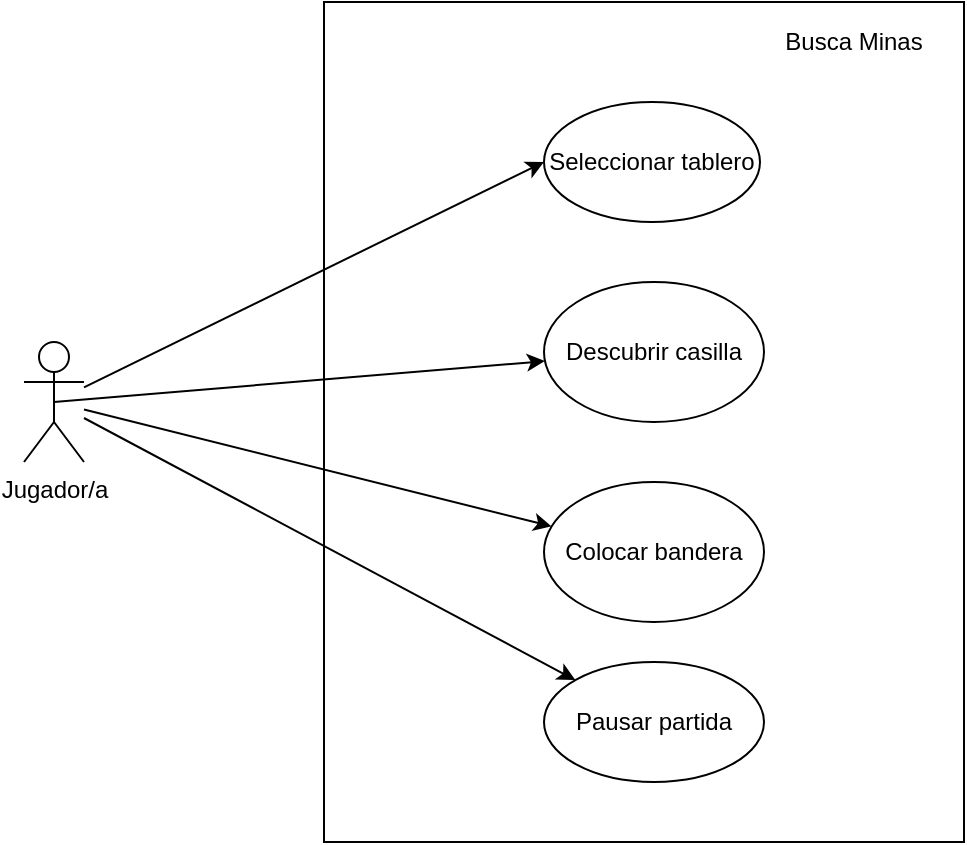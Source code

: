 <mxfile version="15.2.9" type="github">
  <diagram id="0J29SXEDrfdCCu9A4Jwd" name="Page-1">
    <mxGraphModel dx="1422" dy="746" grid="1" gridSize="10" guides="1" tooltips="1" connect="1" arrows="1" fold="1" page="1" pageScale="1" pageWidth="827" pageHeight="1169" math="0" shadow="0">
      <root>
        <mxCell id="0" />
        <mxCell id="1" parent="0" />
        <mxCell id="GdfN9jX6rAno2gfqHbO2-1" value="Jugador/a" style="shape=umlActor;verticalLabelPosition=bottom;verticalAlign=top;html=1;outlineConnect=0;" vertex="1" parent="1">
          <mxGeometry x="180" y="310" width="30" height="60" as="geometry" />
        </mxCell>
        <mxCell id="GdfN9jX6rAno2gfqHbO2-2" value="" style="rounded=0;whiteSpace=wrap;html=1;" vertex="1" parent="1">
          <mxGeometry x="330" y="140" width="320" height="420" as="geometry" />
        </mxCell>
        <mxCell id="GdfN9jX6rAno2gfqHbO2-3" value="Seleccionar tablero" style="ellipse;whiteSpace=wrap;html=1;" vertex="1" parent="1">
          <mxGeometry x="440" y="190" width="108" height="60" as="geometry" />
        </mxCell>
        <mxCell id="GdfN9jX6rAno2gfqHbO2-5" value="Descubrir casilla" style="ellipse;whiteSpace=wrap;html=1;" vertex="1" parent="1">
          <mxGeometry x="440" y="280" width="110" height="70" as="geometry" />
        </mxCell>
        <mxCell id="GdfN9jX6rAno2gfqHbO2-6" value="Colocar bandera" style="ellipse;whiteSpace=wrap;html=1;" vertex="1" parent="1">
          <mxGeometry x="440" y="380" width="110" height="70" as="geometry" />
        </mxCell>
        <mxCell id="GdfN9jX6rAno2gfqHbO2-7" value="Pausar partida" style="ellipse;whiteSpace=wrap;html=1;" vertex="1" parent="1">
          <mxGeometry x="440" y="470" width="110" height="60" as="geometry" />
        </mxCell>
        <mxCell id="GdfN9jX6rAno2gfqHbO2-8" value="Busca Minas" style="text;html=1;strokeColor=none;fillColor=none;align=center;verticalAlign=middle;whiteSpace=wrap;rounded=0;" vertex="1" parent="1">
          <mxGeometry x="540" y="150" width="110" height="20" as="geometry" />
        </mxCell>
        <mxCell id="GdfN9jX6rAno2gfqHbO2-9" value="" style="endArrow=classic;html=1;entryX=0;entryY=0.5;entryDx=0;entryDy=0;" edge="1" parent="1" source="GdfN9jX6rAno2gfqHbO2-1" target="GdfN9jX6rAno2gfqHbO2-3">
          <mxGeometry width="50" height="50" relative="1" as="geometry">
            <mxPoint x="290" y="300" as="sourcePoint" />
            <mxPoint x="340" y="250" as="targetPoint" />
          </mxGeometry>
        </mxCell>
        <mxCell id="GdfN9jX6rAno2gfqHbO2-10" value="" style="endArrow=classic;html=1;exitX=0.5;exitY=0.5;exitDx=0;exitDy=0;exitPerimeter=0;" edge="1" parent="1" source="GdfN9jX6rAno2gfqHbO2-1" target="GdfN9jX6rAno2gfqHbO2-5">
          <mxGeometry width="50" height="50" relative="1" as="geometry">
            <mxPoint x="300" y="370" as="sourcePoint" />
            <mxPoint x="350" y="320" as="targetPoint" />
          </mxGeometry>
        </mxCell>
        <mxCell id="GdfN9jX6rAno2gfqHbO2-11" value="" style="endArrow=classic;html=1;" edge="1" parent="1" source="GdfN9jX6rAno2gfqHbO2-1" target="GdfN9jX6rAno2gfqHbO2-6">
          <mxGeometry width="50" height="50" relative="1" as="geometry">
            <mxPoint x="300" y="410" as="sourcePoint" />
            <mxPoint x="350" y="360" as="targetPoint" />
          </mxGeometry>
        </mxCell>
        <mxCell id="GdfN9jX6rAno2gfqHbO2-12" value="" style="endArrow=classic;html=1;" edge="1" parent="1" source="GdfN9jX6rAno2gfqHbO2-1" target="GdfN9jX6rAno2gfqHbO2-7">
          <mxGeometry width="50" height="50" relative="1" as="geometry">
            <mxPoint x="320" y="450" as="sourcePoint" />
            <mxPoint x="370" y="400" as="targetPoint" />
          </mxGeometry>
        </mxCell>
      </root>
    </mxGraphModel>
  </diagram>
</mxfile>
